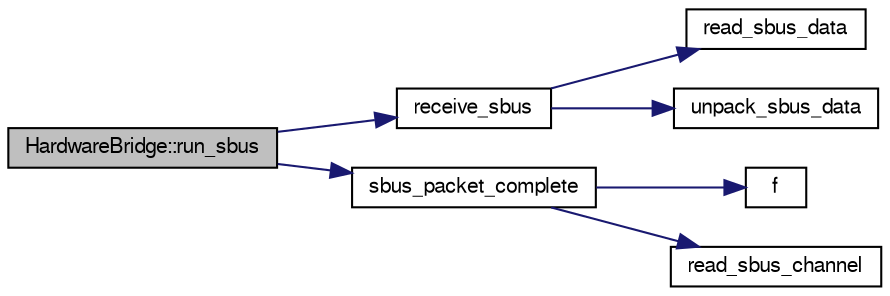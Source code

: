 digraph "HardwareBridge::run_sbus"
{
  edge [fontname="FreeSans",fontsize="10",labelfontname="FreeSans",labelfontsize="10"];
  node [fontname="FreeSans",fontsize="10",shape=record];
  rankdir="LR";
  Node1 [label="HardwareBridge::run_sbus",height=0.2,width=0.4,color="black", fillcolor="grey75", style="filled", fontcolor="black"];
  Node1 -> Node2 [color="midnightblue",fontsize="10",style="solid",fontname="FreeSans"];
  Node2 [label="receive_sbus",height=0.2,width=0.4,color="black", fillcolor="white", style="filled",URL="$d1/d95/rt__sbus_8h.html#ab44d038981e16325d8aec78b2c1011bf"];
  Node2 -> Node3 [color="midnightblue",fontsize="10",style="solid",fontname="FreeSans"];
  Node3 [label="read_sbus_data",height=0.2,width=0.4,color="black", fillcolor="white", style="filled",URL="$d2/dad/rt__sbus_8cpp.html#a9e7b14a9fd5b1e62a38337c44d95ff04"];
  Node2 -> Node4 [color="midnightblue",fontsize="10",style="solid",fontname="FreeSans"];
  Node4 [label="unpack_sbus_data",height=0.2,width=0.4,color="black", fillcolor="white", style="filled",URL="$d2/dad/rt__sbus_8cpp.html#ae5c751d99f7c584b302ee953b66fbce1"];
  Node1 -> Node5 [color="midnightblue",fontsize="10",style="solid",fontname="FreeSans"];
  Node5 [label="sbus_packet_complete",height=0.2,width=0.4,color="black", fillcolor="white", style="filled",URL="$d4/dd2/rt__interface__lcm_8h.html#a3f348fdbac738fe554e4543dee262081",tooltip="Function which handles the completion of an SBUS Packet and overrides the LCM control settings as des..."];
  Node5 -> Node6 [color="midnightblue",fontsize="10",style="solid",fontname="FreeSans"];
  Node6 [label="f",height=0.2,width=0.4,color="black", fillcolor="white", style="filled",URL="$dc/dd7/test__casadi_8cpp.html#ae20d7fba59865a21504b65cdb44cbfe5"];
  Node5 -> Node7 [color="midnightblue",fontsize="10",style="solid",fontname="FreeSans"];
  Node7 [label="read_sbus_channel",height=0.2,width=0.4,color="black", fillcolor="white", style="filled",URL="$d1/d95/rt__sbus_8h.html#a556abff30497289e33d971c6069c455c"];
}
